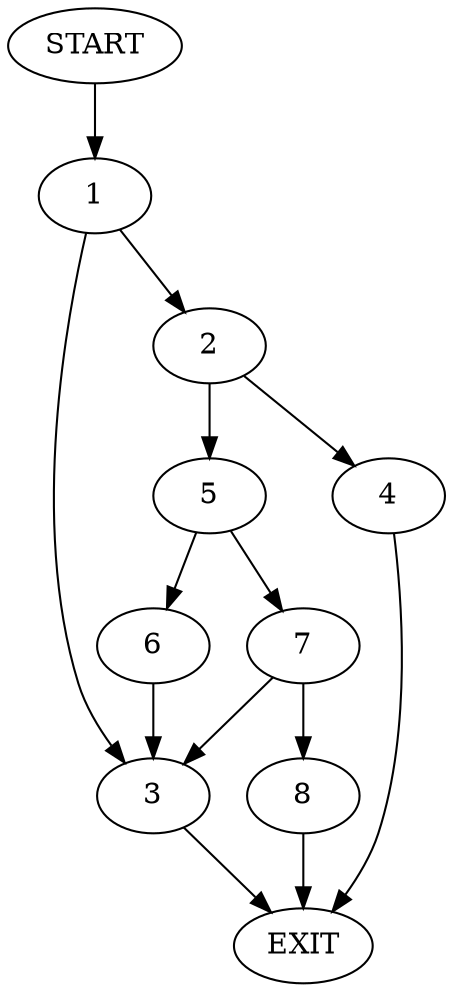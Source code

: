 digraph {
0 [label="START"]
9 [label="EXIT"]
0 -> 1
1 -> 2
1 -> 3
3 -> 9
2 -> 4
2 -> 5
5 -> 6
5 -> 7
4 -> 9
6 -> 3
7 -> 3
7 -> 8
8 -> 9
}
